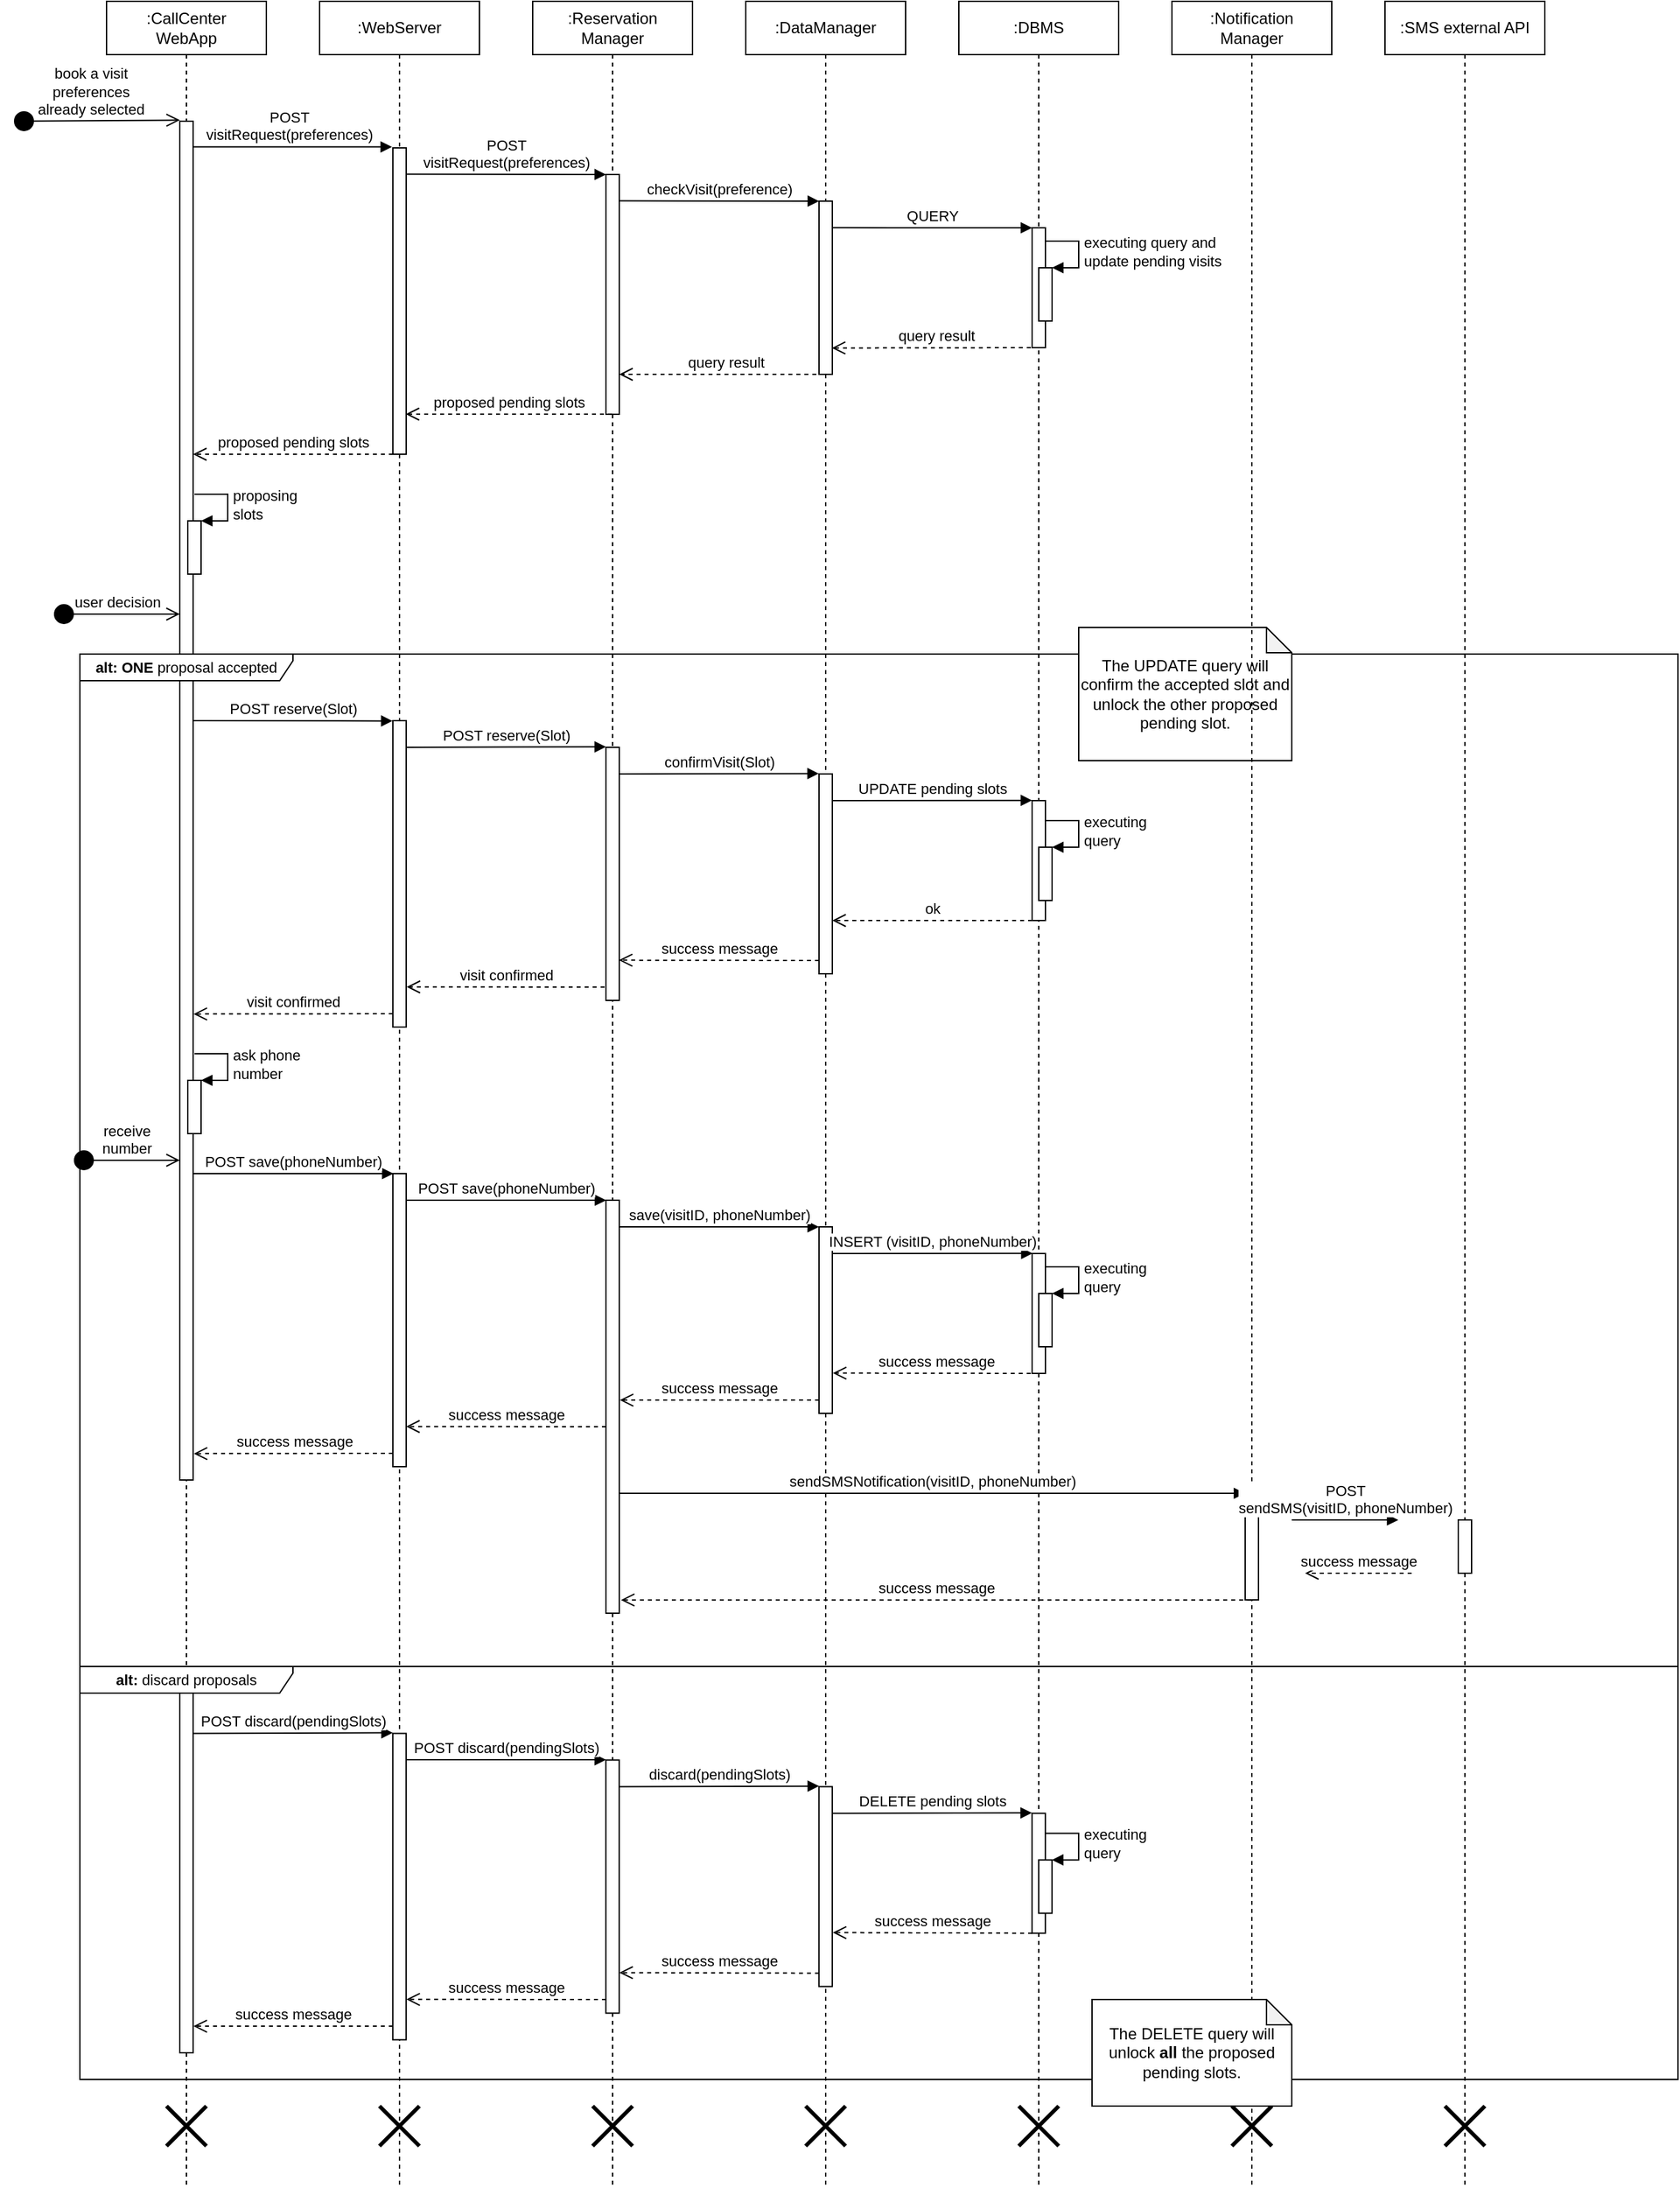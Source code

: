 <mxfile version="14.1.3" type="device"><diagram id="F4RZCzyS8_1Ewr_76iZ-" name="Page-1"><mxGraphModel dx="1038" dy="580" grid="1" gridSize="10" guides="1" tooltips="1" connect="1" arrows="1" fold="1" page="1" pageScale="1" pageWidth="827" pageHeight="1169" math="0" shadow="0"><root><mxCell id="0"/><mxCell id="1" parent="0"/><mxCell id="PNxOpqzQ1Rs58mf5-Wqv-1" value=":CallCenter&lt;br&gt;WebApp" style="shape=umlLifeline;perimeter=lifelinePerimeter;whiteSpace=wrap;html=1;container=1;collapsible=0;recursiveResize=0;outlineConnect=0;" parent="1" vertex="1"><mxGeometry x="80" y="40" width="120" height="1640" as="geometry"/></mxCell><mxCell id="PNxOpqzQ1Rs58mf5-Wqv-93" value="" style="shape=umlDestroy;whiteSpace=wrap;html=1;strokeWidth=3;" parent="PNxOpqzQ1Rs58mf5-Wqv-1" vertex="1"><mxGeometry x="45" y="1580" width="30" height="30" as="geometry"/></mxCell><mxCell id="PNxOpqzQ1Rs58mf5-Wqv-2" value=":WebServer" style="shape=umlLifeline;perimeter=lifelinePerimeter;whiteSpace=wrap;html=1;container=1;collapsible=0;recursiveResize=0;outlineConnect=0;" parent="1" vertex="1"><mxGeometry x="240" y="40" width="120" height="1640" as="geometry"/></mxCell><mxCell id="PNxOpqzQ1Rs58mf5-Wqv-94" value="" style="shape=umlDestroy;whiteSpace=wrap;html=1;strokeWidth=3;" parent="PNxOpqzQ1Rs58mf5-Wqv-2" vertex="1"><mxGeometry x="44.94" y="1580" width="30" height="30" as="geometry"/></mxCell><mxCell id="PNxOpqzQ1Rs58mf5-Wqv-3" value=":Reservation&lt;br&gt;Manager" style="shape=umlLifeline;perimeter=lifelinePerimeter;whiteSpace=wrap;html=1;container=1;collapsible=0;recursiveResize=0;outlineConnect=0;" parent="1" vertex="1"><mxGeometry x="400" y="40" width="120" height="1640" as="geometry"/></mxCell><mxCell id="PNxOpqzQ1Rs58mf5-Wqv-95" value="" style="shape=umlDestroy;whiteSpace=wrap;html=1;strokeWidth=3;" parent="PNxOpqzQ1Rs58mf5-Wqv-3" vertex="1"><mxGeometry x="45" y="1580" width="30" height="30" as="geometry"/></mxCell><mxCell id="PNxOpqzQ1Rs58mf5-Wqv-4" value=":DataManager" style="shape=umlLifeline;perimeter=lifelinePerimeter;whiteSpace=wrap;html=1;container=1;collapsible=0;recursiveResize=0;outlineConnect=0;" parent="1" vertex="1"><mxGeometry x="560" y="40" width="120" height="1640" as="geometry"/></mxCell><mxCell id="PNxOpqzQ1Rs58mf5-Wqv-96" value="" style="shape=umlDestroy;whiteSpace=wrap;html=1;strokeWidth=3;" parent="PNxOpqzQ1Rs58mf5-Wqv-4" vertex="1"><mxGeometry x="44.94" y="1580" width="30" height="30" as="geometry"/></mxCell><mxCell id="PNxOpqzQ1Rs58mf5-Wqv-5" value=":DBMS" style="shape=umlLifeline;perimeter=lifelinePerimeter;whiteSpace=wrap;html=1;container=1;collapsible=0;recursiveResize=0;outlineConnect=0;" parent="1" vertex="1"><mxGeometry x="720" y="40" width="120" height="1640" as="geometry"/></mxCell><mxCell id="PNxOpqzQ1Rs58mf5-Wqv-97" value="" style="shape=umlDestroy;whiteSpace=wrap;html=1;strokeWidth=3;" parent="PNxOpqzQ1Rs58mf5-Wqv-5" vertex="1"><mxGeometry x="45" y="1580" width="30" height="30" as="geometry"/></mxCell><mxCell id="PNxOpqzQ1Rs58mf5-Wqv-7" value="book a visit &lt;br&gt;preferences&lt;br&gt;already selected" style="html=1;verticalAlign=bottom;startArrow=circle;startFill=1;endArrow=open;startSize=6;endSize=8;entryX=0.004;entryY=-0.002;entryDx=0;entryDy=0;entryPerimeter=0;" parent="1" target="PNxOpqzQ1Rs58mf5-Wqv-9" edge="1"><mxGeometry x="-0.073" width="80" relative="1" as="geometry"><mxPoint x="10" y="130" as="sourcePoint"/><mxPoint x="135" y="131" as="targetPoint"/><mxPoint as="offset"/></mxGeometry></mxCell><mxCell id="PNxOpqzQ1Rs58mf5-Wqv-8" value="POST &lt;br&gt;visitRequest(preferences)" style="html=1;verticalAlign=bottom;endArrow=block;entryX=-0.069;entryY=-0.003;entryDx=0;entryDy=0;entryPerimeter=0;" parent="1" source="PNxOpqzQ1Rs58mf5-Wqv-1" target="PNxOpqzQ1Rs58mf5-Wqv-10" edge="1"><mxGeometry width="80" relative="1" as="geometry"><mxPoint x="180" y="150" as="sourcePoint"/><mxPoint x="260" y="150" as="targetPoint"/></mxGeometry></mxCell><mxCell id="PNxOpqzQ1Rs58mf5-Wqv-9" value="" style="html=1;points=[];perimeter=orthogonalPerimeter;" parent="1" vertex="1"><mxGeometry x="135" y="130" width="10" height="420" as="geometry"/></mxCell><mxCell id="PNxOpqzQ1Rs58mf5-Wqv-10" value="" style="html=1;points=[];perimeter=orthogonalPerimeter;" parent="1" vertex="1"><mxGeometry x="295" y="150" width="10" height="230" as="geometry"/></mxCell><mxCell id="PNxOpqzQ1Rs58mf5-Wqv-11" value="POST &lt;br&gt;visitRequest(preferences)" style="html=1;verticalAlign=bottom;endArrow=block;" parent="1" target="PNxOpqzQ1Rs58mf5-Wqv-12" edge="1"><mxGeometry width="80" relative="1" as="geometry"><mxPoint x="305" y="169.8" as="sourcePoint"/><mxPoint x="385" y="169.8" as="targetPoint"/></mxGeometry></mxCell><mxCell id="PNxOpqzQ1Rs58mf5-Wqv-12" value="" style="html=1;points=[];perimeter=orthogonalPerimeter;" parent="1" vertex="1"><mxGeometry x="455" y="170" width="10" height="180" as="geometry"/></mxCell><mxCell id="PNxOpqzQ1Rs58mf5-Wqv-13" value="checkVisit(preference)" style="html=1;verticalAlign=bottom;endArrow=block;" parent="1" target="PNxOpqzQ1Rs58mf5-Wqv-14" edge="1"><mxGeometry width="80" relative="1" as="geometry"><mxPoint x="465" y="189.8" as="sourcePoint"/><mxPoint x="545" y="189.8" as="targetPoint"/></mxGeometry></mxCell><mxCell id="PNxOpqzQ1Rs58mf5-Wqv-14" value="" style="html=1;points=[];perimeter=orthogonalPerimeter;" parent="1" vertex="1"><mxGeometry x="615" y="190" width="10" height="130" as="geometry"/></mxCell><mxCell id="PNxOpqzQ1Rs58mf5-Wqv-15" value="QUERY" style="html=1;verticalAlign=bottom;endArrow=block;exitX=1.02;exitY=0.153;exitDx=0;exitDy=0;exitPerimeter=0;" parent="1" source="PNxOpqzQ1Rs58mf5-Wqv-14" target="PNxOpqzQ1Rs58mf5-Wqv-16" edge="1"><mxGeometry width="80" relative="1" as="geometry"><mxPoint x="650" y="210" as="sourcePoint"/><mxPoint x="730" y="210" as="targetPoint"/><Array as="points"><mxPoint x="680" y="210"/></Array></mxGeometry></mxCell><mxCell id="PNxOpqzQ1Rs58mf5-Wqv-16" value="" style="html=1;points=[];perimeter=orthogonalPerimeter;" parent="1" vertex="1"><mxGeometry x="775" y="210" width="10" height="90" as="geometry"/></mxCell><mxCell id="PNxOpqzQ1Rs58mf5-Wqv-17" value="" style="html=1;points=[];perimeter=orthogonalPerimeter;" parent="1" vertex="1"><mxGeometry x="780" y="240" width="10" height="40" as="geometry"/></mxCell><mxCell id="PNxOpqzQ1Rs58mf5-Wqv-18" value="executing query and&lt;br&gt;update pending visits" style="edgeStyle=orthogonalEdgeStyle;html=1;align=left;spacingLeft=2;endArrow=block;rounded=0;entryX=1;entryY=0;" parent="1" target="PNxOpqzQ1Rs58mf5-Wqv-17" edge="1"><mxGeometry relative="1" as="geometry"><mxPoint x="785" y="220" as="sourcePoint"/><Array as="points"><mxPoint x="810" y="220"/></Array></mxGeometry></mxCell><mxCell id="PNxOpqzQ1Rs58mf5-Wqv-19" value="query result" style="html=1;verticalAlign=bottom;endArrow=open;dashed=1;endSize=8;entryX=0.967;entryY=0.848;entryDx=0;entryDy=0;entryPerimeter=0;" parent="1" target="PNxOpqzQ1Rs58mf5-Wqv-14" edge="1"><mxGeometry relative="1" as="geometry"><mxPoint x="780" y="300" as="sourcePoint"/><mxPoint x="700" y="300" as="targetPoint"/><mxPoint as="offset"/></mxGeometry></mxCell><mxCell id="PNxOpqzQ1Rs58mf5-Wqv-20" value="query result" style="html=1;verticalAlign=bottom;endArrow=open;dashed=1;endSize=8;" parent="1" target="PNxOpqzQ1Rs58mf5-Wqv-12" edge="1"><mxGeometry relative="1" as="geometry"><mxPoint x="625" y="320" as="sourcePoint"/><mxPoint x="545" y="320" as="targetPoint"/><mxPoint as="offset"/></mxGeometry></mxCell><mxCell id="PNxOpqzQ1Rs58mf5-Wqv-22" value="" style="html=1;points=[];perimeter=orthogonalPerimeter;" parent="1" vertex="1"><mxGeometry x="141" y="430" width="10" height="40" as="geometry"/></mxCell><mxCell id="PNxOpqzQ1Rs58mf5-Wqv-23" value="proposing&lt;br&gt;slots" style="edgeStyle=orthogonalEdgeStyle;html=1;align=left;spacingLeft=2;endArrow=block;rounded=0;entryX=1;entryY=0;" parent="1" target="PNxOpqzQ1Rs58mf5-Wqv-22" edge="1"><mxGeometry relative="1" as="geometry"><mxPoint x="146" y="410" as="sourcePoint"/><Array as="points"><mxPoint x="171" y="410"/></Array></mxGeometry></mxCell><mxCell id="PNxOpqzQ1Rs58mf5-Wqv-25" value="proposed pending slots" style="html=1;verticalAlign=bottom;endArrow=open;dashed=1;endSize=8;entryX=0.967;entryY=0.869;entryDx=0;entryDy=0;entryPerimeter=0;" parent="1" source="PNxOpqzQ1Rs58mf5-Wqv-3" target="PNxOpqzQ1Rs58mf5-Wqv-10" edge="1"><mxGeometry relative="1" as="geometry"><mxPoint x="420" y="350" as="sourcePoint"/><mxPoint x="340" y="350" as="targetPoint"/><mxPoint as="offset"/></mxGeometry></mxCell><mxCell id="PNxOpqzQ1Rs58mf5-Wqv-26" value="proposed pending slots" style="html=1;verticalAlign=bottom;endArrow=open;dashed=1;endSize=8;" parent="1" target="PNxOpqzQ1Rs58mf5-Wqv-9" edge="1"><mxGeometry relative="1" as="geometry"><mxPoint x="295" y="380" as="sourcePoint"/><mxPoint x="160" y="381" as="targetPoint"/><mxPoint as="offset"/></mxGeometry></mxCell><mxCell id="PNxOpqzQ1Rs58mf5-Wqv-27" value="&lt;font style=&quot;font-size: 11px&quot;&gt;&lt;b&gt;alt: ONE&lt;/b&gt; proposal accepted&lt;/font&gt;" style="shape=umlFrame;whiteSpace=wrap;html=1;width=160;height=20;" parent="1" vertex="1"><mxGeometry x="60" y="530" width="1200" height="760" as="geometry"/></mxCell><mxCell id="PNxOpqzQ1Rs58mf5-Wqv-28" value="" style="html=1;points=[];perimeter=orthogonalPerimeter;" parent="1" vertex="1"><mxGeometry x="135" y="550" width="10" height="600" as="geometry"/></mxCell><mxCell id="PNxOpqzQ1Rs58mf5-Wqv-30" value="POST reserve(Slot)" style="html=1;verticalAlign=bottom;endArrow=block;entryX=-0.027;entryY=0.001;entryDx=0;entryDy=0;entryPerimeter=0;" parent="1" target="PNxOpqzQ1Rs58mf5-Wqv-31" edge="1"><mxGeometry width="80" relative="1" as="geometry"><mxPoint x="145" y="580" as="sourcePoint"/><mxPoint x="225" y="580" as="targetPoint"/></mxGeometry></mxCell><mxCell id="PNxOpqzQ1Rs58mf5-Wqv-31" value="" style="html=1;points=[];perimeter=orthogonalPerimeter;" parent="1" vertex="1"><mxGeometry x="295" y="580" width="10" height="230" as="geometry"/></mxCell><mxCell id="PNxOpqzQ1Rs58mf5-Wqv-32" value="POST reserve(Slot)" style="html=1;verticalAlign=bottom;endArrow=block;entryX=-0.001;entryY=-0.002;entryDx=0;entryDy=0;entryPerimeter=0;" parent="1" target="PNxOpqzQ1Rs58mf5-Wqv-33" edge="1"><mxGeometry width="80" relative="1" as="geometry"><mxPoint x="305" y="600" as="sourcePoint"/><mxPoint x="385" y="600" as="targetPoint"/></mxGeometry></mxCell><mxCell id="PNxOpqzQ1Rs58mf5-Wqv-33" value="" style="html=1;points=[];perimeter=orthogonalPerimeter;" parent="1" vertex="1"><mxGeometry x="455" y="600" width="10" height="190" as="geometry"/></mxCell><mxCell id="PNxOpqzQ1Rs58mf5-Wqv-35" value="confirmVisit(Slot)" style="html=1;verticalAlign=bottom;endArrow=block;entryX=-0.018;entryY=-0.002;entryDx=0;entryDy=0;entryPerimeter=0;" parent="1" target="PNxOpqzQ1Rs58mf5-Wqv-36" edge="1"><mxGeometry width="80" relative="1" as="geometry"><mxPoint x="465" y="620" as="sourcePoint"/><mxPoint x="545" y="620" as="targetPoint"/></mxGeometry></mxCell><mxCell id="PNxOpqzQ1Rs58mf5-Wqv-36" value="" style="html=1;points=[];perimeter=orthogonalPerimeter;" parent="1" vertex="1"><mxGeometry x="615" y="620" width="10" height="150" as="geometry"/></mxCell><mxCell id="PNxOpqzQ1Rs58mf5-Wqv-37" value="UPDATE pending slots" style="html=1;verticalAlign=bottom;endArrow=block;entryX=-0.001;entryY=-0.002;entryDx=0;entryDy=0;entryPerimeter=0;" parent="1" target="PNxOpqzQ1Rs58mf5-Wqv-38" edge="1"><mxGeometry width="80" relative="1" as="geometry"><mxPoint x="625" y="640" as="sourcePoint"/><mxPoint x="705" y="640" as="targetPoint"/></mxGeometry></mxCell><mxCell id="PNxOpqzQ1Rs58mf5-Wqv-38" value="" style="html=1;points=[];perimeter=orthogonalPerimeter;" parent="1" vertex="1"><mxGeometry x="775" y="640" width="10" height="90" as="geometry"/></mxCell><mxCell id="PNxOpqzQ1Rs58mf5-Wqv-39" value="" style="html=1;points=[];perimeter=orthogonalPerimeter;" parent="1" vertex="1"><mxGeometry x="780" y="675" width="10" height="40" as="geometry"/></mxCell><mxCell id="PNxOpqzQ1Rs58mf5-Wqv-40" value="executing&lt;br&gt;query" style="edgeStyle=orthogonalEdgeStyle;html=1;align=left;spacingLeft=2;endArrow=block;rounded=0;entryX=1;entryY=0;" parent="1" target="PNxOpqzQ1Rs58mf5-Wqv-39" edge="1"><mxGeometry relative="1" as="geometry"><mxPoint x="785" y="655" as="sourcePoint"/><Array as="points"><mxPoint x="810" y="655"/></Array></mxGeometry></mxCell><mxCell id="PNxOpqzQ1Rs58mf5-Wqv-41" value="ok" style="html=1;verticalAlign=bottom;endArrow=open;dashed=1;endSize=8;" parent="1" target="PNxOpqzQ1Rs58mf5-Wqv-36" edge="1"><mxGeometry relative="1" as="geometry"><mxPoint x="775" y="730" as="sourcePoint"/><mxPoint x="695" y="730" as="targetPoint"/></mxGeometry></mxCell><mxCell id="PNxOpqzQ1Rs58mf5-Wqv-42" value="success message" style="html=1;verticalAlign=bottom;endArrow=open;dashed=1;endSize=8;entryX=0.974;entryY=0.841;entryDx=0;entryDy=0;entryPerimeter=0;" parent="1" target="PNxOpqzQ1Rs58mf5-Wqv-33" edge="1"><mxGeometry relative="1" as="geometry"><mxPoint x="614.94" y="760" as="sourcePoint"/><mxPoint x="534.94" y="760" as="targetPoint"/></mxGeometry></mxCell><mxCell id="PNxOpqzQ1Rs58mf5-Wqv-44" value="visit confirmed" style="html=1;verticalAlign=bottom;endArrow=open;dashed=1;endSize=8;entryX=1.036;entryY=0.869;entryDx=0;entryDy=0;entryPerimeter=0;" parent="1" target="PNxOpqzQ1Rs58mf5-Wqv-31" edge="1"><mxGeometry relative="1" as="geometry"><mxPoint x="454" y="780" as="sourcePoint"/><mxPoint x="374" y="780" as="targetPoint"/></mxGeometry></mxCell><mxCell id="PNxOpqzQ1Rs58mf5-Wqv-45" value="visit confirmed" style="html=1;verticalAlign=bottom;endArrow=open;dashed=1;endSize=8;entryX=1.036;entryY=0.417;entryDx=0;entryDy=0;entryPerimeter=0;" parent="1" target="PNxOpqzQ1Rs58mf5-Wqv-28" edge="1"><mxGeometry relative="1" as="geometry"><mxPoint x="294.94" y="800" as="sourcePoint"/><mxPoint x="214.94" y="800" as="targetPoint"/></mxGeometry></mxCell><mxCell id="PNxOpqzQ1Rs58mf5-Wqv-46" value="The UPDATE query will confirm the accepted slot and unlock the other proposed pending slot." style="shape=note;whiteSpace=wrap;html=1;backgroundOutline=1;darkOpacity=0.05;size=19;" parent="1" vertex="1"><mxGeometry x="810" y="510" width="160" height="100" as="geometry"/></mxCell><mxCell id="PNxOpqzQ1Rs58mf5-Wqv-47" value="" style="html=1;points=[];perimeter=orthogonalPerimeter;" parent="1" vertex="1"><mxGeometry x="141" y="850" width="10" height="40" as="geometry"/></mxCell><mxCell id="PNxOpqzQ1Rs58mf5-Wqv-48" value="ask phone&lt;br&gt;number" style="edgeStyle=orthogonalEdgeStyle;html=1;align=left;spacingLeft=2;endArrow=block;rounded=0;entryX=1;entryY=0;" parent="1" target="PNxOpqzQ1Rs58mf5-Wqv-47" edge="1"><mxGeometry relative="1" as="geometry"><mxPoint x="146" y="830" as="sourcePoint"/><Array as="points"><mxPoint x="171" y="830"/></Array></mxGeometry></mxCell><mxCell id="PNxOpqzQ1Rs58mf5-Wqv-49" value="receive &lt;br&gt;number" style="html=1;verticalAlign=bottom;startArrow=circle;startFill=1;endArrow=open;startSize=6;endSize=8;" parent="1" edge="1"><mxGeometry width="80" relative="1" as="geometry"><mxPoint x="55" y="910" as="sourcePoint"/><mxPoint x="135" y="910" as="targetPoint"/></mxGeometry></mxCell><mxCell id="PNxOpqzQ1Rs58mf5-Wqv-50" value="POST save(phoneNumber)" style="html=1;verticalAlign=bottom;endArrow=block;entryX=0.044;entryY=0;entryDx=0;entryDy=0;entryPerimeter=0;" parent="1" target="PNxOpqzQ1Rs58mf5-Wqv-51" edge="1"><mxGeometry width="80" relative="1" as="geometry"><mxPoint x="145" y="920" as="sourcePoint"/><mxPoint x="225" y="920" as="targetPoint"/></mxGeometry></mxCell><mxCell id="PNxOpqzQ1Rs58mf5-Wqv-51" value="" style="html=1;points=[];perimeter=orthogonalPerimeter;" parent="1" vertex="1"><mxGeometry x="295" y="920" width="10" height="220" as="geometry"/></mxCell><mxCell id="PNxOpqzQ1Rs58mf5-Wqv-52" value="POST save(phoneNumber)" style="html=1;verticalAlign=bottom;endArrow=block;entryX=0.017;entryY=0;entryDx=0;entryDy=0;entryPerimeter=0;" parent="1" target="PNxOpqzQ1Rs58mf5-Wqv-53" edge="1"><mxGeometry width="80" relative="1" as="geometry"><mxPoint x="305" y="940" as="sourcePoint"/><mxPoint x="426" y="940.0" as="targetPoint"/></mxGeometry></mxCell><mxCell id="PNxOpqzQ1Rs58mf5-Wqv-53" value="" style="html=1;points=[];perimeter=orthogonalPerimeter;" parent="1" vertex="1"><mxGeometry x="455" y="940" width="10" height="310" as="geometry"/></mxCell><mxCell id="PNxOpqzQ1Rs58mf5-Wqv-55" value="save(visitID, phoneNumber)" style="html=1;verticalAlign=bottom;endArrow=block;entryX=-0.009;entryY=0;entryDx=0;entryDy=0;entryPerimeter=0;" parent="1" target="PNxOpqzQ1Rs58mf5-Wqv-56" edge="1"><mxGeometry width="80" relative="1" as="geometry"><mxPoint x="465" y="960" as="sourcePoint"/><mxPoint x="545" y="960" as="targetPoint"/></mxGeometry></mxCell><mxCell id="PNxOpqzQ1Rs58mf5-Wqv-56" value="" style="html=1;points=[];perimeter=orthogonalPerimeter;" parent="1" vertex="1"><mxGeometry x="615" y="960" width="10" height="140" as="geometry"/></mxCell><mxCell id="PNxOpqzQ1Rs58mf5-Wqv-57" value="INSERT (visitID, phoneNumber)" style="html=1;verticalAlign=bottom;endArrow=block;entryX=0.035;entryY=-0.001;entryDx=0;entryDy=0;entryPerimeter=0;" parent="1" target="PNxOpqzQ1Rs58mf5-Wqv-58" edge="1"><mxGeometry width="80" relative="1" as="geometry"><mxPoint x="624.94" y="980" as="sourcePoint"/><mxPoint x="704.94" y="980" as="targetPoint"/></mxGeometry></mxCell><mxCell id="PNxOpqzQ1Rs58mf5-Wqv-58" value="" style="html=1;points=[];perimeter=orthogonalPerimeter;" parent="1" vertex="1"><mxGeometry x="775" y="980" width="10" height="90" as="geometry"/></mxCell><mxCell id="PNxOpqzQ1Rs58mf5-Wqv-59" value="" style="html=1;points=[];perimeter=orthogonalPerimeter;" parent="1" vertex="1"><mxGeometry x="780" y="1010" width="10" height="40" as="geometry"/></mxCell><mxCell id="PNxOpqzQ1Rs58mf5-Wqv-60" value="executing&lt;br&gt;query" style="edgeStyle=orthogonalEdgeStyle;html=1;align=left;spacingLeft=2;endArrow=block;rounded=0;entryX=1;entryY=0;" parent="1" target="PNxOpqzQ1Rs58mf5-Wqv-59" edge="1"><mxGeometry relative="1" as="geometry"><mxPoint x="785" y="990" as="sourcePoint"/><Array as="points"><mxPoint x="810" y="990"/></Array></mxGeometry></mxCell><mxCell id="PNxOpqzQ1Rs58mf5-Wqv-61" value="success message" style="html=1;verticalAlign=bottom;endArrow=open;dashed=1;endSize=8;entryX=1.045;entryY=0.784;entryDx=0;entryDy=0;entryPerimeter=0;" parent="1" target="PNxOpqzQ1Rs58mf5-Wqv-56" edge="1"><mxGeometry relative="1" as="geometry"><mxPoint x="779.94" y="1070" as="sourcePoint"/><mxPoint x="699.94" y="1070" as="targetPoint"/></mxGeometry></mxCell><mxCell id="PNxOpqzQ1Rs58mf5-Wqv-62" value="success message" style="html=1;verticalAlign=bottom;endArrow=open;dashed=1;endSize=8;entryX=1.045;entryY=0.484;entryDx=0;entryDy=0;entryPerimeter=0;" parent="1" target="PNxOpqzQ1Rs58mf5-Wqv-53" edge="1"><mxGeometry relative="1" as="geometry"><mxPoint x="615" y="1090" as="sourcePoint"/><mxPoint x="535" y="1090" as="targetPoint"/></mxGeometry></mxCell><mxCell id="PNxOpqzQ1Rs58mf5-Wqv-63" value="success message" style="html=1;verticalAlign=bottom;endArrow=open;dashed=1;endSize=8;entryX=1.001;entryY=0.863;entryDx=0;entryDy=0;entryPerimeter=0;" parent="1" target="PNxOpqzQ1Rs58mf5-Wqv-51" edge="1"><mxGeometry relative="1" as="geometry"><mxPoint x="455" y="1110" as="sourcePoint"/><mxPoint x="375" y="1110" as="targetPoint"/></mxGeometry></mxCell><mxCell id="PNxOpqzQ1Rs58mf5-Wqv-64" value="success message" style="html=1;verticalAlign=bottom;endArrow=open;dashed=1;endSize=8;entryX=1.054;entryY=0.967;entryDx=0;entryDy=0;entryPerimeter=0;" parent="1" target="PNxOpqzQ1Rs58mf5-Wqv-28" edge="1"><mxGeometry relative="1" as="geometry"><mxPoint x="295" y="1130" as="sourcePoint"/><mxPoint x="215" y="1130" as="targetPoint"/></mxGeometry></mxCell><mxCell id="PNxOpqzQ1Rs58mf5-Wqv-65" value=":Notification&lt;br&gt;Manager" style="shape=umlLifeline;perimeter=lifelinePerimeter;whiteSpace=wrap;html=1;container=1;collapsible=0;recursiveResize=0;outlineConnect=0;" parent="1" vertex="1"><mxGeometry x="880" y="40" width="120" height="1640" as="geometry"/></mxCell><mxCell id="PNxOpqzQ1Rs58mf5-Wqv-98" value="" style="shape=umlDestroy;whiteSpace=wrap;html=1;strokeWidth=3;" parent="PNxOpqzQ1Rs58mf5-Wqv-65" vertex="1"><mxGeometry x="45" y="1580" width="30" height="30" as="geometry"/></mxCell><mxCell id="PNxOpqzQ1Rs58mf5-Wqv-66" value=":SMS external API" style="shape=umlLifeline;perimeter=lifelinePerimeter;whiteSpace=wrap;html=1;container=1;collapsible=0;recursiveResize=0;outlineConnect=0;" parent="1" vertex="1"><mxGeometry x="1040" y="40" width="120" height="1640" as="geometry"/></mxCell><mxCell id="PNxOpqzQ1Rs58mf5-Wqv-99" value="" style="shape=umlDestroy;whiteSpace=wrap;html=1;strokeWidth=3;" parent="PNxOpqzQ1Rs58mf5-Wqv-66" vertex="1"><mxGeometry x="45" y="1580" width="30" height="30" as="geometry"/></mxCell><mxCell id="PNxOpqzQ1Rs58mf5-Wqv-67" value="sendSMSNotification(visitID, phoneNumber)" style="html=1;verticalAlign=bottom;endArrow=block;" parent="1" source="PNxOpqzQ1Rs58mf5-Wqv-53" target="PNxOpqzQ1Rs58mf5-Wqv-68" edge="1"><mxGeometry width="80" relative="1" as="geometry"><mxPoint x="790" y="1200" as="sourcePoint"/><mxPoint x="870" y="1200" as="targetPoint"/></mxGeometry></mxCell><mxCell id="PNxOpqzQ1Rs58mf5-Wqv-68" value="" style="html=1;points=[];perimeter=orthogonalPerimeter;" parent="1" vertex="1"><mxGeometry x="935" y="1160" width="10" height="80" as="geometry"/></mxCell><mxCell id="PNxOpqzQ1Rs58mf5-Wqv-69" value="POST &lt;br&gt;sendSMS(visitID, phoneNumber)" style="html=1;verticalAlign=bottom;endArrow=block;" parent="1" edge="1"><mxGeometry width="80" relative="1" as="geometry"><mxPoint x="970" y="1180" as="sourcePoint"/><mxPoint x="1050" y="1180" as="targetPoint"/></mxGeometry></mxCell><mxCell id="PNxOpqzQ1Rs58mf5-Wqv-70" value="" style="html=1;points=[];perimeter=orthogonalPerimeter;" parent="1" vertex="1"><mxGeometry x="1095" y="1180" width="10" height="40" as="geometry"/></mxCell><mxCell id="PNxOpqzQ1Rs58mf5-Wqv-71" value="success message" style="html=1;verticalAlign=bottom;endArrow=open;dashed=1;endSize=8;" parent="1" edge="1"><mxGeometry relative="1" as="geometry"><mxPoint x="1060" y="1220" as="sourcePoint"/><mxPoint x="980" y="1220" as="targetPoint"/></mxGeometry></mxCell><mxCell id="PNxOpqzQ1Rs58mf5-Wqv-72" value="success message" style="html=1;verticalAlign=bottom;endArrow=open;dashed=1;endSize=8;entryX=1.133;entryY=0.968;entryDx=0;entryDy=0;entryPerimeter=0;" parent="1" target="PNxOpqzQ1Rs58mf5-Wqv-53" edge="1"><mxGeometry relative="1" as="geometry"><mxPoint x="939.5" y="1240.08" as="sourcePoint"/><mxPoint x="775" y="1240" as="targetPoint"/></mxGeometry></mxCell><mxCell id="PNxOpqzQ1Rs58mf5-Wqv-73" value="&lt;font style=&quot;font-size: 11px&quot;&gt;&lt;b&gt;alt:&lt;/b&gt;&amp;nbsp;discard proposals&lt;/font&gt;" style="shape=umlFrame;whiteSpace=wrap;html=1;width=160;height=20;" parent="1" vertex="1"><mxGeometry x="60" y="1290" width="1200" height="310" as="geometry"/></mxCell><mxCell id="PNxOpqzQ1Rs58mf5-Wqv-74" value="" style="html=1;points=[];perimeter=orthogonalPerimeter;" parent="1" vertex="1"><mxGeometry x="135" y="1310" width="10" height="270" as="geometry"/></mxCell><mxCell id="PNxOpqzQ1Rs58mf5-Wqv-75" value="POST discard(pendingSlots)" style="html=1;verticalAlign=bottom;endArrow=block;entryX=-0.005;entryY=-0.002;entryDx=0;entryDy=0;entryPerimeter=0;" parent="1" target="PNxOpqzQ1Rs58mf5-Wqv-76" edge="1"><mxGeometry width="80" relative="1" as="geometry"><mxPoint x="145" y="1340.24" as="sourcePoint"/><mxPoint x="225" y="1340.24" as="targetPoint"/></mxGeometry></mxCell><mxCell id="PNxOpqzQ1Rs58mf5-Wqv-76" value="" style="html=1;points=[];perimeter=orthogonalPerimeter;" parent="1" vertex="1"><mxGeometry x="294.94" y="1340.24" width="10" height="230" as="geometry"/></mxCell><mxCell id="PNxOpqzQ1Rs58mf5-Wqv-77" value="POST discard(pendingSlots)" style="html=1;verticalAlign=bottom;endArrow=block;exitX=1.04;exitY=0.086;exitDx=0;exitDy=0;exitPerimeter=0;entryX=0.007;entryY=-0.001;entryDx=0;entryDy=0;entryPerimeter=0;" parent="1" source="PNxOpqzQ1Rs58mf5-Wqv-76" target="PNxOpqzQ1Rs58mf5-Wqv-78" edge="1"><mxGeometry width="80" relative="1" as="geometry"><mxPoint x="333.94" y="1360.24" as="sourcePoint"/><mxPoint x="413.94" y="1360.24" as="targetPoint"/></mxGeometry></mxCell><mxCell id="PNxOpqzQ1Rs58mf5-Wqv-78" value="" style="html=1;points=[];perimeter=orthogonalPerimeter;" parent="1" vertex="1"><mxGeometry x="454.94" y="1360.24" width="10" height="190" as="geometry"/></mxCell><mxCell id="PNxOpqzQ1Rs58mf5-Wqv-79" value="discard(pendingSlots)" style="html=1;verticalAlign=bottom;endArrow=block;entryX=0.002;entryY=-0.003;entryDx=0;entryDy=0;entryPerimeter=0;" parent="1" target="PNxOpqzQ1Rs58mf5-Wqv-80" edge="1"><mxGeometry width="80" relative="1" as="geometry"><mxPoint x="465" y="1380.24" as="sourcePoint"/><mxPoint x="545" y="1380.24" as="targetPoint"/></mxGeometry></mxCell><mxCell id="PNxOpqzQ1Rs58mf5-Wqv-80" value="" style="html=1;points=[];perimeter=orthogonalPerimeter;" parent="1" vertex="1"><mxGeometry x="614.94" y="1380.24" width="10" height="150" as="geometry"/></mxCell><mxCell id="PNxOpqzQ1Rs58mf5-Wqv-81" value="DELETE pending slots" style="html=1;verticalAlign=bottom;endArrow=block;entryX=-0.013;entryY=-0.004;entryDx=0;entryDy=0;entryPerimeter=0;" parent="1" target="PNxOpqzQ1Rs58mf5-Wqv-82" edge="1"><mxGeometry width="80" relative="1" as="geometry"><mxPoint x="624.94" y="1400.24" as="sourcePoint"/><mxPoint x="704.94" y="1400.24" as="targetPoint"/></mxGeometry></mxCell><mxCell id="PNxOpqzQ1Rs58mf5-Wqv-82" value="" style="html=1;points=[];perimeter=orthogonalPerimeter;" parent="1" vertex="1"><mxGeometry x="774.94" y="1400.24" width="10" height="90" as="geometry"/></mxCell><mxCell id="PNxOpqzQ1Rs58mf5-Wqv-83" value="" style="html=1;points=[];perimeter=orthogonalPerimeter;" parent="1" vertex="1"><mxGeometry x="779.94" y="1435.24" width="10" height="40" as="geometry"/></mxCell><mxCell id="PNxOpqzQ1Rs58mf5-Wqv-84" value="executing&lt;br&gt;query" style="edgeStyle=orthogonalEdgeStyle;html=1;align=left;spacingLeft=2;endArrow=block;rounded=0;entryX=1;entryY=0;" parent="1" target="PNxOpqzQ1Rs58mf5-Wqv-83" edge="1"><mxGeometry relative="1" as="geometry"><mxPoint x="784.94" y="1415.24" as="sourcePoint"/><Array as="points"><mxPoint x="809.94" y="1415.24"/></Array></mxGeometry></mxCell><mxCell id="PNxOpqzQ1Rs58mf5-Wqv-85" value="success message" style="html=1;verticalAlign=bottom;endArrow=open;dashed=1;endSize=8;entryX=1.044;entryY=0.73;entryDx=0;entryDy=0;entryPerimeter=0;" parent="1" target="PNxOpqzQ1Rs58mf5-Wqv-80" edge="1"><mxGeometry relative="1" as="geometry"><mxPoint x="775" y="1490.24" as="sourcePoint"/><mxPoint x="695" y="1490.24" as="targetPoint"/></mxGeometry></mxCell><mxCell id="PNxOpqzQ1Rs58mf5-Wqv-86" value="success message" style="html=1;verticalAlign=bottom;endArrow=open;dashed=1;endSize=8;entryX=1.014;entryY=0.84;entryDx=0;entryDy=0;entryPerimeter=0;" parent="1" target="PNxOpqzQ1Rs58mf5-Wqv-78" edge="1"><mxGeometry relative="1" as="geometry"><mxPoint x="614.94" y="1520.24" as="sourcePoint"/><mxPoint x="534.94" y="1520.24" as="targetPoint"/></mxGeometry></mxCell><mxCell id="PNxOpqzQ1Rs58mf5-Wqv-89" value="success message" style="html=1;verticalAlign=bottom;endArrow=open;dashed=1;endSize=8;entryX=1.022;entryY=0.868;entryDx=0;entryDy=0;entryPerimeter=0;" parent="1" target="PNxOpqzQ1Rs58mf5-Wqv-76" edge="1"><mxGeometry relative="1" as="geometry"><mxPoint x="455.0" y="1540.0" as="sourcePoint"/><mxPoint x="375.0" y="1540.0" as="targetPoint"/></mxGeometry></mxCell><mxCell id="PNxOpqzQ1Rs58mf5-Wqv-90" value="success message" style="html=1;verticalAlign=bottom;endArrow=open;dashed=1;endSize=8;entryX=1.031;entryY=0.926;entryDx=0;entryDy=0;entryPerimeter=0;" parent="1" target="PNxOpqzQ1Rs58mf5-Wqv-74" edge="1"><mxGeometry relative="1" as="geometry"><mxPoint x="294.94" y="1560.0" as="sourcePoint"/><mxPoint x="214.94" y="1560.0" as="targetPoint"/></mxGeometry></mxCell><mxCell id="PNxOpqzQ1Rs58mf5-Wqv-91" value="user decision" style="html=1;verticalAlign=bottom;startArrow=circle;startFill=1;endArrow=open;startSize=6;endSize=8;" parent="1" edge="1"><mxGeometry width="80" relative="1" as="geometry"><mxPoint x="40" y="500" as="sourcePoint"/><mxPoint x="135" y="500" as="targetPoint"/></mxGeometry></mxCell><mxCell id="PNxOpqzQ1Rs58mf5-Wqv-92" value="The DELETE query will unlock &lt;b&gt;all&amp;nbsp;&lt;/b&gt;the proposed pending slots." style="shape=note;whiteSpace=wrap;html=1;backgroundOutline=1;darkOpacity=0.05;size=19;" parent="1" vertex="1"><mxGeometry x="820" y="1540" width="150" height="80" as="geometry"/></mxCell></root></mxGraphModel></diagram></mxfile>